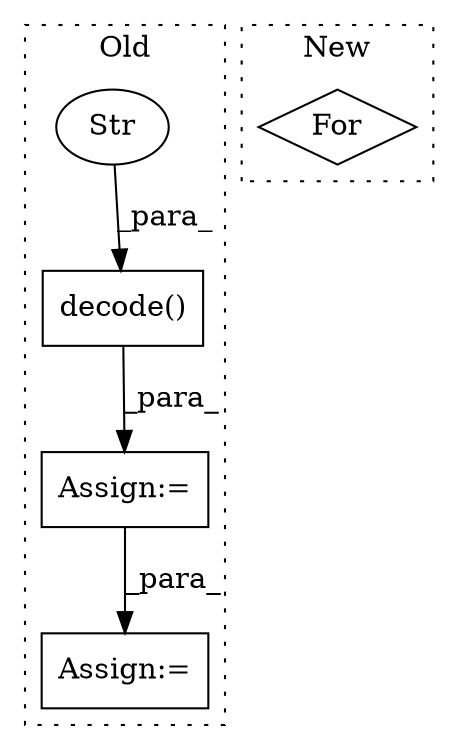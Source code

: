 digraph G {
subgraph cluster0 {
1 [label="decode()" a="75" s="525,557" l="25,1" shape="box"];
3 [label="Assign:=" a="68" s="522" l="3" shape="box"];
4 [label="Str" a="66" s="550" l="7" shape="ellipse"];
5 [label="Assign:=" a="68" s="577" l="3" shape="box"];
label = "Old";
style="dotted";
}
subgraph cluster1 {
2 [label="For" a="107" s="499,531" l="4,8" shape="diamond"];
label = "New";
style="dotted";
}
1 -> 3 [label="_para_"];
3 -> 5 [label="_para_"];
4 -> 1 [label="_para_"];
}